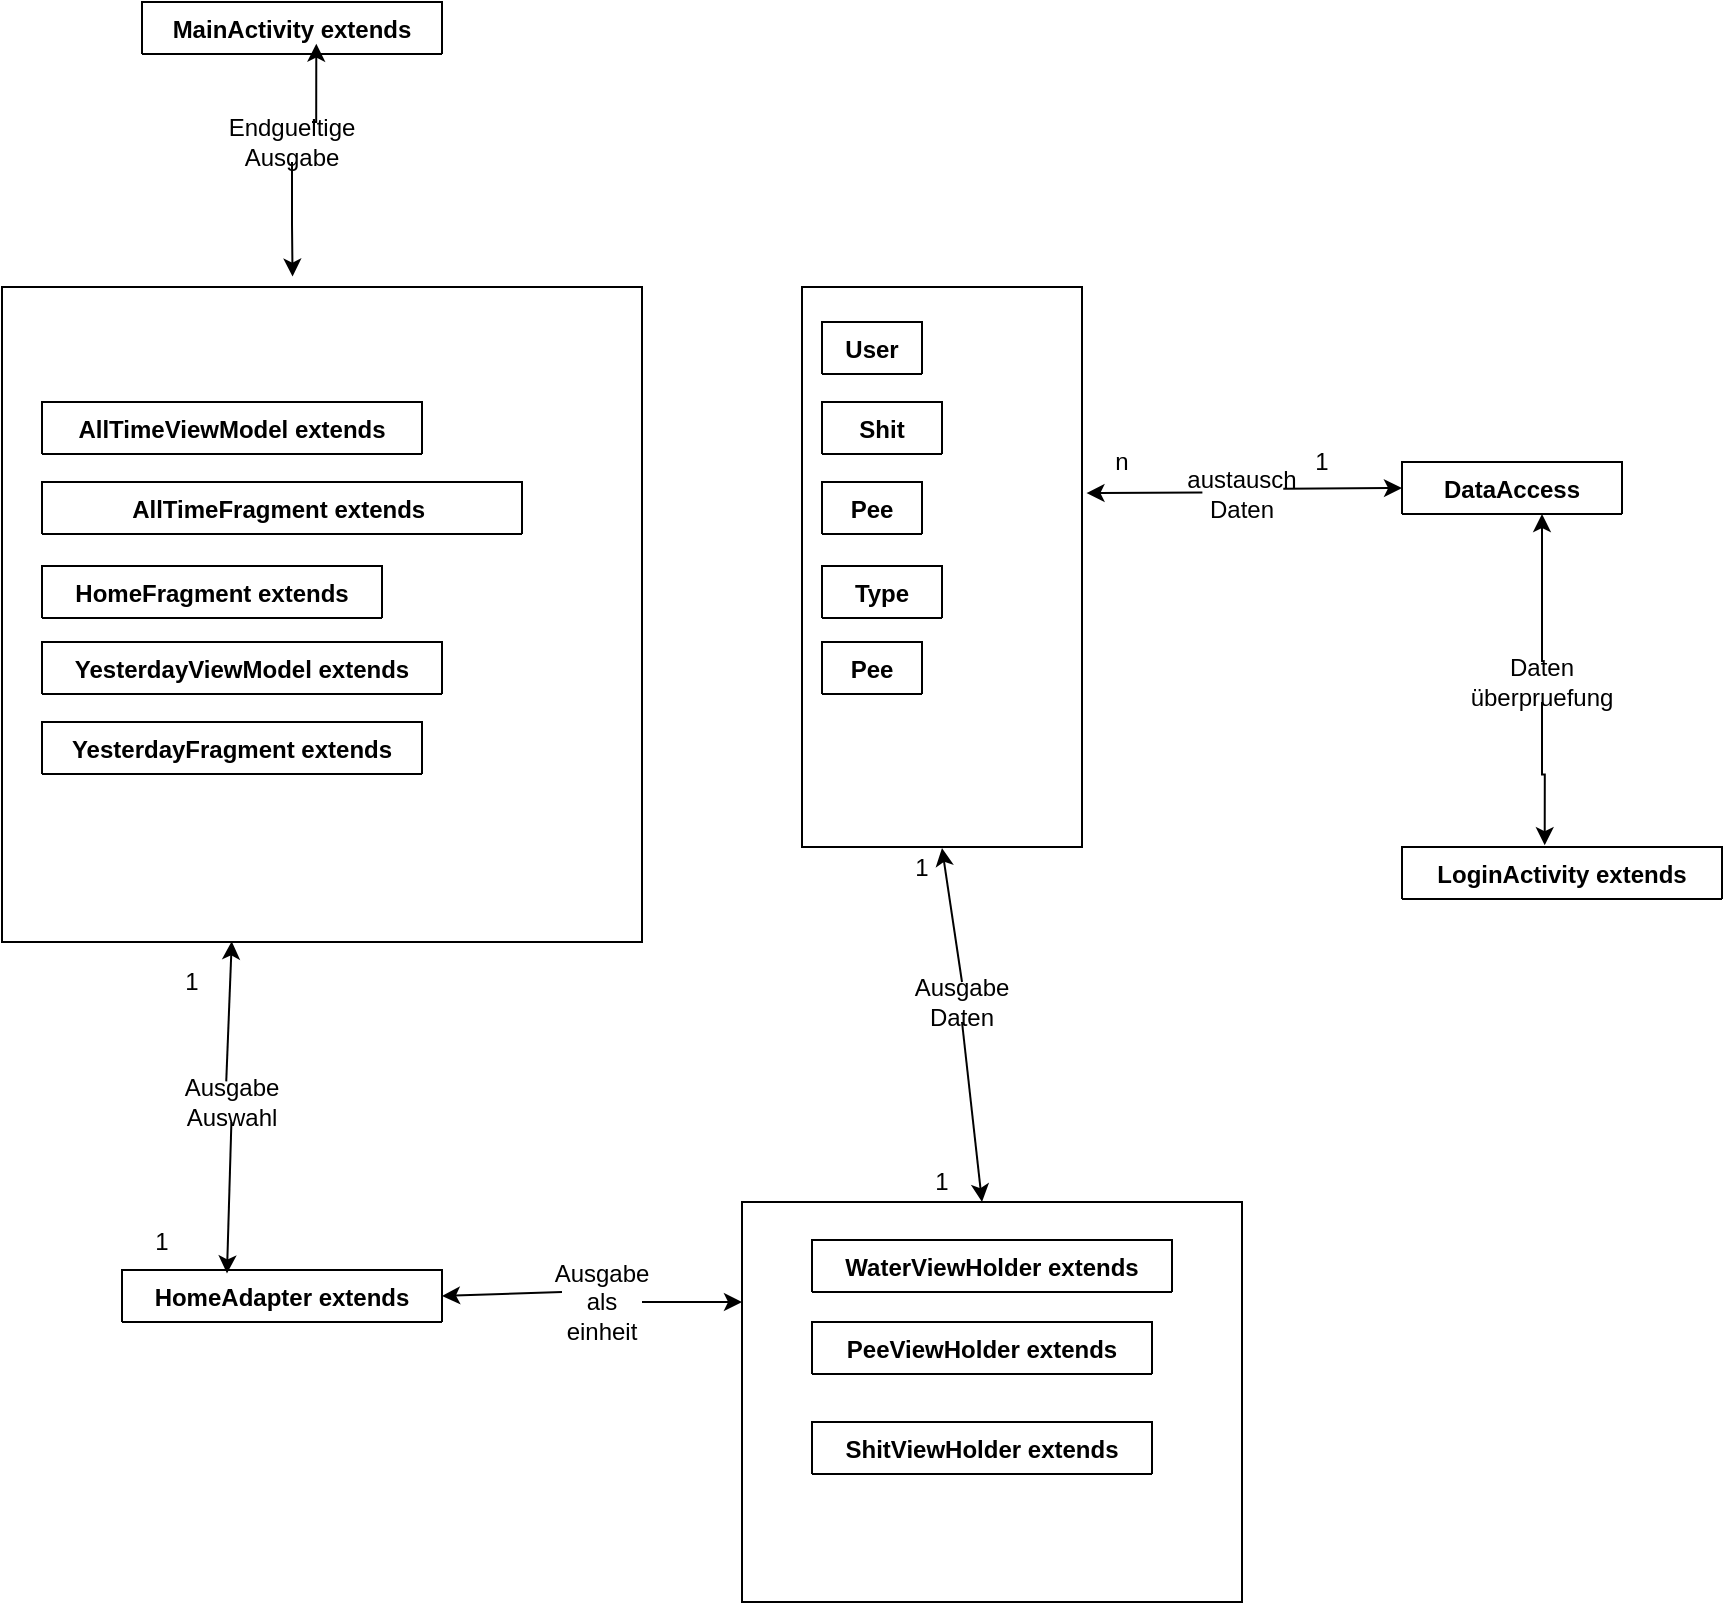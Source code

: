 <mxfile version="14.8.3" type="github">
  <diagram id="NWYkFUK9LSVxFtsLqtCG" name="Page-1">
    <mxGraphModel dx="1304" dy="1698" grid="1" gridSize="10" guides="1" tooltips="1" connect="1" arrows="1" fold="1" page="1" pageScale="1" pageWidth="827" pageHeight="1169" math="0" shadow="0">
      <root>
        <mxCell id="0" />
        <mxCell id="1" parent="0" />
        <mxCell id="kIrqRmyYH5U7gHM8OKDg-4" value="" style="rounded=0;whiteSpace=wrap;html=1;" parent="1" vertex="1">
          <mxGeometry x="430" y="540" width="250" height="200" as="geometry" />
        </mxCell>
        <mxCell id="kIrqRmyYH5U7gHM8OKDg-2" value="" style="rounded=0;whiteSpace=wrap;html=1;" parent="1" vertex="1">
          <mxGeometry x="460" y="82.5" width="140" height="280" as="geometry" />
        </mxCell>
        <mxCell id="kIrqRmyYH5U7gHM8OKDg-1" value="" style="rounded=0;whiteSpace=wrap;html=1;" parent="1" vertex="1">
          <mxGeometry x="60" y="82.5" width="320" height="327.5" as="geometry" />
        </mxCell>
        <mxCell id="OrH7R6QqTdeNsJV3QqQG-1" value="Pee" style="swimlane;fontStyle=1;align=center;verticalAlign=top;childLayout=stackLayout;horizontal=1;startSize=26;horizontalStack=0;resizeParent=1;resizeParentMax=0;resizeLast=0;collapsible=1;marginBottom=0;" parent="1" vertex="1" collapsed="1">
          <mxGeometry x="470" y="180" width="50" height="26" as="geometry">
            <mxRectangle x="590" y="430" width="190" height="270" as="alternateBounds" />
          </mxGeometry>
        </mxCell>
        <mxCell id="OrH7R6QqTdeNsJV3QqQG-2" value="+ pid: String&#xa;+amount: String&#xa;+date: String&#xa;+uid: String&#xa;&#xa;&#xa;" style="text;strokeColor=none;fillColor=none;align=left;verticalAlign=top;spacingLeft=4;spacingRight=4;overflow=hidden;rotatable=0;points=[[0,0.5],[1,0.5]];portConstraint=eastwest;" parent="OrH7R6QqTdeNsJV3QqQG-1" vertex="1">
          <mxGeometry y="26" width="50" height="64" as="geometry" />
        </mxCell>
        <mxCell id="OrH7R6QqTdeNsJV3QqQG-3" value="" style="line;strokeWidth=1;fillColor=none;align=left;verticalAlign=middle;spacingTop=-1;spacingLeft=3;spacingRight=3;rotatable=0;labelPosition=right;points=[];portConstraint=eastwest;" parent="OrH7R6QqTdeNsJV3QqQG-1" vertex="1">
          <mxGeometry y="90" width="50" height="20" as="geometry" />
        </mxCell>
        <mxCell id="OrH7R6QqTdeNsJV3QqQG-4" value="+Pee (pid, amount, date, uid):&#xa;+getPid():String&#xa;+setPid(pid):void&#xa;+getAmount():String&#xa;+setAmount(amount):void&#xa;+getDate():String&#xa;+setDate(date):void&#xa;+getUid():String&#xa;+setUid(uid):void&#xa;+getType():int&#xa;&#xa;" style="text;strokeColor=none;fillColor=none;align=left;verticalAlign=top;spacingLeft=4;spacingRight=4;overflow=hidden;rotatable=0;points=[[0,0.5],[1,0.5]];portConstraint=eastwest;" parent="OrH7R6QqTdeNsJV3QqQG-1" vertex="1">
          <mxGeometry y="110" width="50" height="160" as="geometry" />
        </mxCell>
        <mxCell id="OrH7R6QqTdeNsJV3QqQG-10" value="Shit" style="swimlane;fontStyle=1;align=center;verticalAlign=top;childLayout=stackLayout;horizontal=1;startSize=26;horizontalStack=0;resizeParent=1;resizeParentMax=0;resizeLast=0;collapsible=1;marginBottom=0;" parent="1" vertex="1" collapsed="1">
          <mxGeometry x="470" y="140" width="60" height="26" as="geometry">
            <mxRectangle x="590" y="290" width="170" height="260" as="alternateBounds" />
          </mxGeometry>
        </mxCell>
        <mxCell id="OrH7R6QqTdeNsJV3QqQG-11" value="+sid:String&#xa;+amount:String&#xa;+date:String&#xa;+uid:String" style="text;strokeColor=none;fillColor=none;align=left;verticalAlign=top;spacingLeft=4;spacingRight=4;overflow=hidden;rotatable=0;points=[[0,0.5],[1,0.5]];portConstraint=eastwest;" parent="OrH7R6QqTdeNsJV3QqQG-10" vertex="1">
          <mxGeometry y="26" width="60" height="64" as="geometry" />
        </mxCell>
        <mxCell id="OrH7R6QqTdeNsJV3QqQG-12" value="" style="line;strokeWidth=1;fillColor=none;align=left;verticalAlign=middle;spacingTop=-1;spacingLeft=3;spacingRight=3;rotatable=0;labelPosition=right;points=[];portConstraint=eastwest;" parent="OrH7R6QqTdeNsJV3QqQG-10" vertex="1">
          <mxGeometry y="90" width="60" height="8" as="geometry" />
        </mxCell>
        <mxCell id="OrH7R6QqTdeNsJV3QqQG-13" value="+Shit(sid, amount, date, uid):&#xa;+getSid():String&#xa;+setSid(sid):void&#xa;+getAmount():String&#xa;+setAmount(amount):void&#xa;+getDate():String&#xa;+setDate(date):void&#xa;+getUid():String&#xa;+setUid(uid):void&#xa;+getType():int&#xa;&#xa;" style="text;strokeColor=none;fillColor=none;align=left;verticalAlign=top;spacingLeft=4;spacingRight=4;overflow=hidden;rotatable=0;points=[[0,0.5],[1,0.5]];portConstraint=eastwest;" parent="OrH7R6QqTdeNsJV3QqQG-10" vertex="1">
          <mxGeometry y="98" width="60" height="162" as="geometry" />
        </mxCell>
        <mxCell id="OrH7R6QqTdeNsJV3QqQG-18" value="Pee" style="swimlane;fontStyle=1;align=center;verticalAlign=top;childLayout=stackLayout;horizontal=1;startSize=26;horizontalStack=0;resizeParent=1;resizeParentMax=0;resizeLast=0;collapsible=1;marginBottom=0;" parent="1" vertex="1" collapsed="1">
          <mxGeometry x="470" y="260" width="50" height="26" as="geometry">
            <mxRectangle x="595" y="380" width="190" height="290" as="alternateBounds" />
          </mxGeometry>
        </mxCell>
        <mxCell id="OrH7R6QqTdeNsJV3QqQG-19" value="+ wid: String&#xa;+amount: String&#xa;+date: String&#xa;+uid: String&#xa;&#xa;&#xa;" style="text;strokeColor=none;fillColor=none;align=left;verticalAlign=top;spacingLeft=4;spacingRight=4;overflow=hidden;rotatable=0;points=[[0,0.5],[1,0.5]];portConstraint=eastwest;" parent="OrH7R6QqTdeNsJV3QqQG-18" vertex="1">
          <mxGeometry y="26" width="50" height="64" as="geometry" />
        </mxCell>
        <mxCell id="OrH7R6QqTdeNsJV3QqQG-20" value="" style="line;strokeWidth=1;fillColor=none;align=left;verticalAlign=middle;spacingTop=-1;spacingLeft=3;spacingRight=3;rotatable=0;labelPosition=right;points=[];portConstraint=eastwest;" parent="OrH7R6QqTdeNsJV3QqQG-18" vertex="1">
          <mxGeometry y="90" width="50" height="10" as="geometry" />
        </mxCell>
        <mxCell id="OrH7R6QqTdeNsJV3QqQG-21" value="+Water(wid, amount, date, uid):&#xa;+getWid():String&#xa;+setWid(wid):void&#xa;+getAmount():String&#xa;+setAmount(amount):void&#xa;+getDate():String&#xa;+setDate(date):void&#xa;+getUid():String&#xa;+setUid(uid):void&#xa;+getType():int&#xa;&#xa;" style="text;strokeColor=none;fillColor=none;align=left;verticalAlign=top;spacingLeft=4;spacingRight=4;overflow=hidden;rotatable=0;points=[[0,0.5],[1,0.5]];portConstraint=eastwest;" parent="OrH7R6QqTdeNsJV3QqQG-18" vertex="1">
          <mxGeometry y="100" width="50" height="160" as="geometry" />
        </mxCell>
        <mxCell id="Ti2GQdQaW2jY4-_UlOmM-68" value="model" style="rounded=0;whiteSpace=wrap;html=1;" parent="OrH7R6QqTdeNsJV3QqQG-18" vertex="1">
          <mxGeometry y="260" width="50" height="30" as="geometry" />
        </mxCell>
        <mxCell id="OrH7R6QqTdeNsJV3QqQG-26" value="Type" style="swimlane;fontStyle=1;align=center;verticalAlign=top;childLayout=stackLayout;horizontal=1;startSize=26;horizontalStack=0;resizeParent=1;resizeParentMax=0;resizeLast=0;collapsible=1;marginBottom=0;" parent="1" vertex="1" collapsed="1">
          <mxGeometry x="470" y="222" width="60" height="26" as="geometry">
            <mxRectangle x="590" y="340" width="160" height="126" as="alternateBounds" />
          </mxGeometry>
        </mxCell>
        <mxCell id="OrH7R6QqTdeNsJV3QqQG-27" value="+TYPE_WATER &#xa;+int TYPE_PEE&#xa;+int TYPE_SHIT" style="text;strokeColor=none;fillColor=none;align=left;verticalAlign=top;spacingLeft=4;spacingRight=4;overflow=hidden;rotatable=0;points=[[0,0.5],[1,0.5]];portConstraint=eastwest;" parent="OrH7R6QqTdeNsJV3QqQG-26" vertex="1">
          <mxGeometry y="26" width="60" height="54" as="geometry" />
        </mxCell>
        <mxCell id="OrH7R6QqTdeNsJV3QqQG-28" value="" style="line;strokeWidth=1;fillColor=none;align=left;verticalAlign=middle;spacingTop=-1;spacingLeft=3;spacingRight=3;rotatable=0;labelPosition=right;points=[];portConstraint=eastwest;" parent="OrH7R6QqTdeNsJV3QqQG-26" vertex="1">
          <mxGeometry y="80" width="60" height="20" as="geometry" />
        </mxCell>
        <mxCell id="OrH7R6QqTdeNsJV3QqQG-29" value="+getType():int" style="text;strokeColor=none;fillColor=none;align=left;verticalAlign=top;spacingLeft=4;spacingRight=4;overflow=hidden;rotatable=0;points=[[0,0.5],[1,0.5]];portConstraint=eastwest;" parent="OrH7R6QqTdeNsJV3QqQG-26" vertex="1">
          <mxGeometry y="100" width="60" height="26" as="geometry" />
        </mxCell>
        <mxCell id="OrH7R6QqTdeNsJV3QqQG-30" value="User" style="swimlane;fontStyle=1;align=center;verticalAlign=top;childLayout=stackLayout;horizontal=1;startSize=26;horizontalStack=0;resizeParent=1;resizeParentMax=0;resizeLast=0;collapsible=1;marginBottom=0;" parent="1" vertex="1" collapsed="1">
          <mxGeometry x="470" y="100" width="50" height="26" as="geometry">
            <mxRectangle x="645" y="116" width="250" height="250" as="alternateBounds" />
          </mxGeometry>
        </mxCell>
        <mxCell id="OrH7R6QqTdeNsJV3QqQG-31" value="+uid: String&#xa;+firstname: String&#xa;+lastname: String &#xa;+birth: String" style="text;strokeColor=none;fillColor=none;align=left;verticalAlign=top;spacingLeft=4;spacingRight=4;overflow=hidden;rotatable=0;points=[[0,0.5],[1,0.5]];portConstraint=eastwest;" parent="OrH7R6QqTdeNsJV3QqQG-30" vertex="1">
          <mxGeometry y="26" width="50" height="64" as="geometry" />
        </mxCell>
        <mxCell id="OrH7R6QqTdeNsJV3QqQG-32" value="" style="line;strokeWidth=1;fillColor=none;align=left;verticalAlign=middle;spacingTop=-1;spacingLeft=3;spacingRight=3;rotatable=0;labelPosition=right;points=[];portConstraint=eastwest;" parent="OrH7R6QqTdeNsJV3QqQG-30" vertex="1">
          <mxGeometry y="90" width="50" height="20" as="geometry" />
        </mxCell>
        <mxCell id="OrH7R6QqTdeNsJV3QqQG-33" value="+User (uid, firstname, lastname, birth):&#xa;+getUid():String&#xa;+setUid(uid):void&#xa;+getFirstname():String&#xa;+setFirstname(firstname):void&#xa;+getLastname():String&#xa;+setLastname(lastname):void&#xa;+getBirth():String&#xa;+setBirth(birth):void&#xa;" style="text;strokeColor=none;fillColor=none;align=left;verticalAlign=top;spacingLeft=4;spacingRight=4;overflow=hidden;rotatable=0;points=[[0,0.5],[1,0.5]];portConstraint=eastwest;" parent="OrH7R6QqTdeNsJV3QqQG-30" vertex="1">
          <mxGeometry y="110" width="50" height="140" as="geometry" />
        </mxCell>
        <mxCell id="qPEdYEZ0GSGJsdVQwp-i-1" value="HomeAdapter extends" style="swimlane;fontStyle=1;align=center;verticalAlign=top;childLayout=stackLayout;horizontal=1;startSize=26;horizontalStack=0;resizeParent=1;resizeParentMax=0;resizeLast=0;collapsible=1;marginBottom=0;" parent="1" vertex="1" collapsed="1">
          <mxGeometry x="120" y="574" width="160" height="26" as="geometry">
            <mxRectangle x="850" y="213" width="490" height="180" as="alternateBounds" />
          </mxGeometry>
        </mxCell>
        <mxCell id="qPEdYEZ0GSGJsdVQwp-i-2" value="-context:Context&#xa;-typeList:List&lt;Type&gt; " style="text;strokeColor=none;fillColor=none;align=left;verticalAlign=top;spacingLeft=4;spacingRight=4;overflow=hidden;rotatable=0;points=[[0,0.5],[1,0.5]];portConstraint=eastwest;" parent="qPEdYEZ0GSGJsdVQwp-i-1" vertex="1">
          <mxGeometry y="26" width="160" height="44" as="geometry" />
        </mxCell>
        <mxCell id="qPEdYEZ0GSGJsdVQwp-i-3" value="" style="line;strokeWidth=1;fillColor=none;align=left;verticalAlign=middle;spacingTop=-1;spacingLeft=3;spacingRight=3;rotatable=0;labelPosition=right;points=[];portConstraint=eastwest;" parent="qPEdYEZ0GSGJsdVQwp-i-1" vertex="1">
          <mxGeometry y="70" width="160" height="8" as="geometry" />
        </mxCell>
        <mxCell id="qPEdYEZ0GSGJsdVQwp-i-4" value="+HomeAdapter(context, typeList)&#xa;+onCreateViewHolder( parent, viewType):RecyclerView.ViewHolder&#xa;+onBindViewHolder(holder, position):void&#xa;+getItemCount():int&#xa;+getItemViewType(position):int" style="text;strokeColor=none;fillColor=none;align=left;verticalAlign=top;spacingLeft=4;spacingRight=4;overflow=hidden;rotatable=0;points=[[0,0.5],[1,0.5]];portConstraint=eastwest;" parent="qPEdYEZ0GSGJsdVQwp-i-1" vertex="1">
          <mxGeometry y="78" width="160" height="102" as="geometry" />
        </mxCell>
        <mxCell id="qPEdYEZ0GSGJsdVQwp-i-5" value=" PeeViewHolder extends" style="swimlane;fontStyle=1;align=center;verticalAlign=top;childLayout=stackLayout;horizontal=1;startSize=26;horizontalStack=0;resizeParent=1;resizeParentMax=0;resizeLast=0;collapsible=1;marginBottom=0;" parent="1" vertex="1" collapsed="1">
          <mxGeometry x="465" y="600" width="170" height="26" as="geometry">
            <mxRectangle x="850" y="314" width="220" height="200" as="alternateBounds" />
          </mxGeometry>
        </mxCell>
        <mxCell id="qPEdYEZ0GSGJsdVQwp-i-6" value="-typeList:List&lt;Type&gt;&#xa;+card:CardView&#xa;+title:TextView&#xa;+minus:ImageView&#xa;+amount:TextView &#xa;+plus:ImageView" style="text;strokeColor=none;fillColor=none;align=left;verticalAlign=top;spacingLeft=4;spacingRight=4;overflow=hidden;rotatable=0;points=[[0,0.5],[1,0.5]];portConstraint=eastwest;" parent="qPEdYEZ0GSGJsdVQwp-i-5" vertex="1">
          <mxGeometry y="26" width="170" height="114" as="geometry" />
        </mxCell>
        <mxCell id="qPEdYEZ0GSGJsdVQwp-i-7" value="" style="line;strokeWidth=1;fillColor=none;align=left;verticalAlign=middle;spacingTop=-1;spacingLeft=3;spacingRight=3;rotatable=0;labelPosition=right;points=[];portConstraint=eastwest;" parent="qPEdYEZ0GSGJsdVQwp-i-5" vertex="1">
          <mxGeometry y="140" width="170" height="8" as="geometry" />
        </mxCell>
        <mxCell id="qPEdYEZ0GSGJsdVQwp-i-8" value="+PeeViewHolder(view, typeList)&#xa;+bindData(position):void&#xa;" style="text;strokeColor=none;fillColor=none;align=left;verticalAlign=top;spacingLeft=4;spacingRight=4;overflow=hidden;rotatable=0;points=[[0,0.5],[1,0.5]];portConstraint=eastwest;" parent="qPEdYEZ0GSGJsdVQwp-i-5" vertex="1">
          <mxGeometry y="148" width="170" height="52" as="geometry" />
        </mxCell>
        <mxCell id="qPEdYEZ0GSGJsdVQwp-i-9" value="ShitViewHolder extends" style="swimlane;fontStyle=1;align=center;verticalAlign=top;childLayout=stackLayout;horizontal=1;startSize=26;horizontalStack=0;resizeParent=1;resizeParentMax=0;resizeLast=0;collapsible=1;marginBottom=0;" parent="1" vertex="1" collapsed="1">
          <mxGeometry x="465" y="650" width="170" height="26" as="geometry">
            <mxRectangle x="845" y="360" width="220" height="200" as="alternateBounds" />
          </mxGeometry>
        </mxCell>
        <mxCell id="qPEdYEZ0GSGJsdVQwp-i-10" value="-typeList:List&lt;Type&gt;&#xa;+card:CardView&#xa;+title:TextView&#xa;+minus:ImageView&#xa;+amount:TextView &#xa;+plus:ImageView" style="text;strokeColor=none;fillColor=none;align=left;verticalAlign=top;spacingLeft=4;spacingRight=4;overflow=hidden;rotatable=0;points=[[0,0.5],[1,0.5]];portConstraint=eastwest;" parent="qPEdYEZ0GSGJsdVQwp-i-9" vertex="1">
          <mxGeometry y="26" width="170" height="114" as="geometry" />
        </mxCell>
        <mxCell id="qPEdYEZ0GSGJsdVQwp-i-11" value="" style="line;strokeWidth=1;fillColor=none;align=left;verticalAlign=middle;spacingTop=-1;spacingLeft=3;spacingRight=3;rotatable=0;labelPosition=right;points=[];portConstraint=eastwest;" parent="qPEdYEZ0GSGJsdVQwp-i-9" vertex="1">
          <mxGeometry y="140" width="170" height="8" as="geometry" />
        </mxCell>
        <mxCell id="qPEdYEZ0GSGJsdVQwp-i-12" value="+ShitViewHolder(view, typeList)&#xa;+bindData(position):void&#xa;" style="text;strokeColor=none;fillColor=none;align=left;verticalAlign=top;spacingLeft=4;spacingRight=4;overflow=hidden;rotatable=0;points=[[0,0.5],[1,0.5]];portConstraint=eastwest;" parent="qPEdYEZ0GSGJsdVQwp-i-9" vertex="1">
          <mxGeometry y="148" width="170" height="52" as="geometry" />
        </mxCell>
        <mxCell id="qPEdYEZ0GSGJsdVQwp-i-13" value="WaterViewHolder extends" style="swimlane;fontStyle=1;align=center;verticalAlign=top;childLayout=stackLayout;horizontal=1;startSize=26;horizontalStack=0;resizeParent=1;resizeParentMax=0;resizeLast=0;collapsible=1;marginBottom=0;" parent="1" vertex="1" collapsed="1">
          <mxGeometry x="465" y="559" width="180" height="26" as="geometry">
            <mxRectangle x="850" y="260" width="220" height="200" as="alternateBounds" />
          </mxGeometry>
        </mxCell>
        <mxCell id="qPEdYEZ0GSGJsdVQwp-i-14" value="-typeList:List&lt;Type&gt;&#xa;+card:CardView&#xa;+title:TextView&#xa;+minus:ImageView&#xa;+amount:TextView &#xa;+plus:ImageView" style="text;strokeColor=none;fillColor=none;align=left;verticalAlign=top;spacingLeft=4;spacingRight=4;overflow=hidden;rotatable=0;points=[[0,0.5],[1,0.5]];portConstraint=eastwest;" parent="qPEdYEZ0GSGJsdVQwp-i-13" vertex="1">
          <mxGeometry y="26" width="180" height="114" as="geometry" />
        </mxCell>
        <mxCell id="qPEdYEZ0GSGJsdVQwp-i-15" value="" style="line;strokeWidth=1;fillColor=none;align=left;verticalAlign=middle;spacingTop=-1;spacingLeft=3;spacingRight=3;rotatable=0;labelPosition=right;points=[];portConstraint=eastwest;" parent="qPEdYEZ0GSGJsdVQwp-i-13" vertex="1">
          <mxGeometry y="140" width="180" height="8" as="geometry" />
        </mxCell>
        <mxCell id="qPEdYEZ0GSGJsdVQwp-i-16" value="+WaterViewHolder(view, typeList)&#xa;+bindData(position):void&#xa;" style="text;strokeColor=none;fillColor=none;align=left;verticalAlign=top;spacingLeft=4;spacingRight=4;overflow=hidden;rotatable=0;points=[[0,0.5],[1,0.5]];portConstraint=eastwest;" parent="qPEdYEZ0GSGJsdVQwp-i-13" vertex="1">
          <mxGeometry y="148" width="180" height="52" as="geometry" />
        </mxCell>
        <mxCell id="Ti2GQdQaW2jY4-_UlOmM-1" value="MainActivity extends" style="swimlane;fontStyle=1;align=center;verticalAlign=top;childLayout=stackLayout;horizontal=1;startSize=26;horizontalStack=0;resizeParent=1;resizeParentMax=0;resizeLast=0;collapsible=1;marginBottom=0;" parent="1" vertex="1" collapsed="1">
          <mxGeometry x="130" y="-60" width="150" height="26" as="geometry">
            <mxRectangle x="300" y="201" width="250" height="150" as="alternateBounds" />
          </mxGeometry>
        </mxCell>
        <mxCell id="Ti2GQdQaW2jY4-_UlOmM-2" value="-mAppBarConfiguration:AppBarConfiguration&#xa;-binding:ActivityMainBinding" style="text;strokeColor=none;fillColor=none;align=left;verticalAlign=top;spacingLeft=4;spacingRight=4;overflow=hidden;rotatable=0;points=[[0,0.5],[1,0.5]];portConstraint=eastwest;" parent="Ti2GQdQaW2jY4-_UlOmM-1" vertex="1">
          <mxGeometry y="26" width="150" height="44" as="geometry" />
        </mxCell>
        <mxCell id="Ti2GQdQaW2jY4-_UlOmM-3" value="" style="line;strokeWidth=1;fillColor=none;align=left;verticalAlign=middle;spacingTop=-1;spacingLeft=3;spacingRight=3;rotatable=0;labelPosition=right;points=[];portConstraint=eastwest;" parent="Ti2GQdQaW2jY4-_UlOmM-1" vertex="1">
          <mxGeometry y="70" width="150" height="8" as="geometry" />
        </mxCell>
        <mxCell id="Ti2GQdQaW2jY4-_UlOmM-4" value="#onCreate(savedInstanceState):void&#xa;+onClick(view):void&#xa;+onCreateOptionsMenu(menu):boolean&#xa;+onSupportNavigateUp():boolean&#xa; " style="text;strokeColor=none;fillColor=none;align=left;verticalAlign=top;spacingLeft=4;spacingRight=4;overflow=hidden;rotatable=0;points=[[0,0.5],[1,0.5]];portConstraint=eastwest;" parent="Ti2GQdQaW2jY4-_UlOmM-1" vertex="1">
          <mxGeometry y="78" width="150" height="72" as="geometry" />
        </mxCell>
        <mxCell id="Ti2GQdQaW2jY4-_UlOmM-5" value="AllTimeFragment extends " style="swimlane;fontStyle=1;align=center;verticalAlign=top;childLayout=stackLayout;horizontal=1;startSize=26;horizontalStack=0;resizeParent=1;resizeParentMax=0;resizeLast=0;collapsible=1;marginBottom=0;" parent="1" vertex="1" collapsed="1">
          <mxGeometry x="80" y="180" width="240" height="26" as="geometry">
            <mxRectangle x="300" y="239" width="340" height="140" as="alternateBounds" />
          </mxGeometry>
        </mxCell>
        <mxCell id="Ti2GQdQaW2jY4-_UlOmM-6" value="-allTimeViewModel;:AllTimeViewModel &#xa;-binding:FragmentAllTimeBinding " style="text;strokeColor=none;fillColor=none;align=left;verticalAlign=top;spacingLeft=4;spacingRight=4;overflow=hidden;rotatable=0;points=[[0,0.5],[1,0.5]];portConstraint=eastwest;" parent="Ti2GQdQaW2jY4-_UlOmM-5" vertex="1">
          <mxGeometry y="26" width="240" height="44" as="geometry" />
        </mxCell>
        <mxCell id="Ti2GQdQaW2jY4-_UlOmM-7" value="" style="line;strokeWidth=1;fillColor=none;align=left;verticalAlign=middle;spacingTop=-1;spacingLeft=3;spacingRight=3;rotatable=0;labelPosition=right;points=[];portConstraint=eastwest;" parent="Ti2GQdQaW2jY4-_UlOmM-5" vertex="1">
          <mxGeometry y="70" width="240" height="8" as="geometry" />
        </mxCell>
        <mxCell id="Ti2GQdQaW2jY4-_UlOmM-8" value="+onCreateView(inflater, container, savedInstanceState):View&#xa;+onChanged(s):void&#xa;+onDestroyView():void" style="text;strokeColor=none;fillColor=none;align=left;verticalAlign=top;spacingLeft=4;spacingRight=4;overflow=hidden;rotatable=0;points=[[0,0.5],[1,0.5]];portConstraint=eastwest;" parent="Ti2GQdQaW2jY4-_UlOmM-5" vertex="1">
          <mxGeometry y="78" width="240" height="62" as="geometry" />
        </mxCell>
        <mxCell id="Ti2GQdQaW2jY4-_UlOmM-9" value="AllTimeViewModel extends" style="swimlane;fontStyle=1;align=center;verticalAlign=top;childLayout=stackLayout;horizontal=1;startSize=26;horizontalStack=0;resizeParent=1;resizeParentMax=0;resizeLast=0;collapsible=1;marginBottom=0;" parent="1" vertex="1" collapsed="1">
          <mxGeometry x="80" y="140" width="190" height="26" as="geometry">
            <mxRectangle x="300" y="274" width="220" height="100" as="alternateBounds" />
          </mxGeometry>
        </mxCell>
        <mxCell id="Ti2GQdQaW2jY4-_UlOmM-10" value="-mText:MutableLiveData&lt;String&gt;" style="text;strokeColor=none;fillColor=none;align=left;verticalAlign=top;spacingLeft=4;spacingRight=4;overflow=hidden;rotatable=0;points=[[0,0.5],[1,0.5]];portConstraint=eastwest;" parent="Ti2GQdQaW2jY4-_UlOmM-9" vertex="1">
          <mxGeometry y="26" width="190" height="26" as="geometry" />
        </mxCell>
        <mxCell id="Ti2GQdQaW2jY4-_UlOmM-11" value="" style="line;strokeWidth=1;fillColor=none;align=left;verticalAlign=middle;spacingTop=-1;spacingLeft=3;spacingRight=3;rotatable=0;labelPosition=right;points=[];portConstraint=eastwest;" parent="Ti2GQdQaW2jY4-_UlOmM-9" vertex="1">
          <mxGeometry y="52" width="190" height="8" as="geometry" />
        </mxCell>
        <mxCell id="Ti2GQdQaW2jY4-_UlOmM-12" value="+ AllTimeViewModel()&#xa;+getText():LiveData&lt;String&gt; " style="text;strokeColor=none;fillColor=none;align=left;verticalAlign=top;spacingLeft=4;spacingRight=4;overflow=hidden;rotatable=0;points=[[0,0.5],[1,0.5]];portConstraint=eastwest;" parent="Ti2GQdQaW2jY4-_UlOmM-9" vertex="1">
          <mxGeometry y="60" width="190" height="40" as="geometry" />
        </mxCell>
        <mxCell id="Ti2GQdQaW2jY4-_UlOmM-13" value="HomeFragment extends" style="swimlane;fontStyle=1;align=center;verticalAlign=top;childLayout=stackLayout;horizontal=1;startSize=26;horizontalStack=0;resizeParent=1;resizeParentMax=0;resizeLast=0;collapsible=1;marginBottom=0;" parent="1" vertex="1" collapsed="1">
          <mxGeometry x="80" y="222" width="170" height="26" as="geometry">
            <mxRectangle x="290" y="360" width="350" height="180" as="alternateBounds" />
          </mxGeometry>
        </mxCell>
        <mxCell id="Ti2GQdQaW2jY4-_UlOmM-14" value="-user:User&#xa;-recyclerView:RecyclerView&#xa;-adapter:HomeAdapter&#xa;-typeList:List&lt;Type&gt; " style="text;strokeColor=none;fillColor=none;align=left;verticalAlign=top;spacingLeft=4;spacingRight=4;overflow=hidden;rotatable=0;points=[[0,0.5],[1,0.5]];portConstraint=eastwest;" parent="Ti2GQdQaW2jY4-_UlOmM-13" vertex="1">
          <mxGeometry y="26" width="170" height="64" as="geometry" />
        </mxCell>
        <mxCell id="Ti2GQdQaW2jY4-_UlOmM-15" value="" style="line;strokeWidth=1;fillColor=none;align=left;verticalAlign=middle;spacingTop=-1;spacingLeft=3;spacingRight=3;rotatable=0;labelPosition=right;points=[];portConstraint=eastwest;" parent="Ti2GQdQaW2jY4-_UlOmM-13" vertex="1">
          <mxGeometry y="90" width="170" height="28" as="geometry" />
        </mxCell>
        <mxCell id="Ti2GQdQaW2jY4-_UlOmM-16" value="+onCreateView(inflater, container, savedInstanceState):View&#xa;+onStart():void&#xa;+onStop():void" style="text;strokeColor=none;fillColor=none;align=left;verticalAlign=top;spacingLeft=4;spacingRight=4;overflow=hidden;rotatable=0;points=[[0,0.5],[1,0.5]];portConstraint=eastwest;" parent="Ti2GQdQaW2jY4-_UlOmM-13" vertex="1">
          <mxGeometry y="118" width="170" height="62" as="geometry" />
        </mxCell>
        <mxCell id="Ti2GQdQaW2jY4-_UlOmM-17" value="YesterdayFragment extends " style="swimlane;fontStyle=1;align=center;verticalAlign=top;childLayout=stackLayout;horizontal=1;startSize=26;horizontalStack=0;resizeParent=1;resizeParentMax=0;resizeLast=0;collapsible=1;marginBottom=0;" parent="1" vertex="1" collapsed="1">
          <mxGeometry x="80" y="300" width="190" height="26" as="geometry">
            <mxRectangle x="290" y="425" width="340" height="160" as="alternateBounds" />
          </mxGeometry>
        </mxCell>
        <mxCell id="Ti2GQdQaW2jY4-_UlOmM-18" value="- yesterdayViewModel:YesterdayViewModel&#xa; -binding:FragmentYesterdayBinding" style="text;strokeColor=none;fillColor=none;align=left;verticalAlign=top;spacingLeft=4;spacingRight=4;overflow=hidden;rotatable=0;points=[[0,0.5],[1,0.5]];portConstraint=eastwest;" parent="Ti2GQdQaW2jY4-_UlOmM-17" vertex="1">
          <mxGeometry y="26" width="190" height="64" as="geometry" />
        </mxCell>
        <mxCell id="Ti2GQdQaW2jY4-_UlOmM-19" value="" style="line;strokeWidth=1;fillColor=none;align=left;verticalAlign=middle;spacingTop=-1;spacingLeft=3;spacingRight=3;rotatable=0;labelPosition=right;points=[];portConstraint=eastwest;" parent="Ti2GQdQaW2jY4-_UlOmM-17" vertex="1">
          <mxGeometry y="90" width="190" height="8" as="geometry" />
        </mxCell>
        <mxCell id="Ti2GQdQaW2jY4-_UlOmM-20" value="+onCreateView(inflater, container, savedInstanceState):View&#xa;+onChanged(s):void&#xa;+onDestroyView():void" style="text;strokeColor=none;fillColor=none;align=left;verticalAlign=top;spacingLeft=4;spacingRight=4;overflow=hidden;rotatable=0;points=[[0,0.5],[1,0.5]];portConstraint=eastwest;" parent="Ti2GQdQaW2jY4-_UlOmM-17" vertex="1">
          <mxGeometry y="98" width="190" height="62" as="geometry" />
        </mxCell>
        <mxCell id="Ti2GQdQaW2jY4-_UlOmM-21" value="YesterdayViewModel extends" style="swimlane;fontStyle=1;align=center;verticalAlign=top;childLayout=stackLayout;horizontal=1;startSize=26;horizontalStack=0;resizeParent=1;resizeParentMax=0;resizeLast=0;collapsible=1;marginBottom=0;" parent="1" vertex="1" collapsed="1">
          <mxGeometry x="80" y="260" width="200" height="26" as="geometry">
            <mxRectangle x="350" y="400" width="210" height="110" as="alternateBounds" />
          </mxGeometry>
        </mxCell>
        <mxCell id="Ti2GQdQaW2jY4-_UlOmM-22" value="-mText:MutableLiveData&lt;String&gt;" style="text;strokeColor=none;fillColor=none;align=left;verticalAlign=top;spacingLeft=4;spacingRight=4;overflow=hidden;rotatable=0;points=[[0,0.5],[1,0.5]];portConstraint=eastwest;" parent="Ti2GQdQaW2jY4-_UlOmM-21" vertex="1">
          <mxGeometry y="26" width="200" height="26" as="geometry" />
        </mxCell>
        <mxCell id="Ti2GQdQaW2jY4-_UlOmM-23" value="" style="line;strokeWidth=1;fillColor=none;align=left;verticalAlign=middle;spacingTop=-1;spacingLeft=3;spacingRight=3;rotatable=0;labelPosition=right;points=[];portConstraint=eastwest;" parent="Ti2GQdQaW2jY4-_UlOmM-21" vertex="1">
          <mxGeometry y="52" width="200" height="8" as="geometry" />
        </mxCell>
        <mxCell id="Ti2GQdQaW2jY4-_UlOmM-24" value="+YesterdayViewModel()&#xa;+getText():LiveData&lt;String&gt; " style="text;strokeColor=none;fillColor=none;align=left;verticalAlign=top;spacingLeft=4;spacingRight=4;overflow=hidden;rotatable=0;points=[[0,0.5],[1,0.5]];portConstraint=eastwest;" parent="Ti2GQdQaW2jY4-_UlOmM-21" vertex="1">
          <mxGeometry y="60" width="200" height="50" as="geometry" />
        </mxCell>
        <mxCell id="Ti2GQdQaW2jY4-_UlOmM-70" value="DataAccess" style="swimlane;fontStyle=1;align=center;verticalAlign=top;childLayout=stackLayout;horizontal=1;startSize=26;horizontalStack=0;resizeParent=1;resizeParentMax=0;resizeLast=0;collapsible=1;marginBottom=0;" parent="1" vertex="1" collapsed="1">
          <mxGeometry x="760" y="170" width="110" height="26" as="geometry">
            <mxRectangle x="760" y="170" width="230" height="268" as="alternateBounds" />
          </mxGeometry>
        </mxCell>
        <mxCell id="Ti2GQdQaW2jY4-_UlOmM-71" value="-con:java.sql.Connection&#xa;+host:String&#xa;+port:int&#xa;+db:String&#xa;+username:String&#xa;+password:String&#xa;" style="text;strokeColor=none;fillColor=none;align=left;verticalAlign=top;spacingLeft=4;spacingRight=4;overflow=hidden;rotatable=0;points=[[0,0.5],[1,0.5]];portConstraint=eastwest;" parent="Ti2GQdQaW2jY4-_UlOmM-70" vertex="1">
          <mxGeometry y="26" width="110" height="114" as="geometry" />
        </mxCell>
        <mxCell id="Ti2GQdQaW2jY4-_UlOmM-72" value="" style="line;strokeWidth=1;fillColor=none;align=left;verticalAlign=middle;spacingTop=-1;spacingLeft=3;spacingRight=3;rotatable=0;labelPosition=right;points=[];portConstraint=eastwest;" parent="Ti2GQdQaW2jY4-_UlOmM-70" vertex="1">
          <mxGeometry y="140" width="110" height="8" as="geometry" />
        </mxCell>
        <mxCell id="Ti2GQdQaW2jY4-_UlOmM-73" value="+DataAccess():&#xa;+getWater(user):Water&#xa;+setWater(user, water):boolean&#xa;+getPee(user):Pee&#xa;+setPee(user, pee):boolean&#xa;+getShit(user):Shit&#xa;+setShit(user, shit):boolean&#xa;" style="text;strokeColor=none;fillColor=none;align=left;verticalAlign=top;spacingLeft=4;spacingRight=4;overflow=hidden;rotatable=0;points=[[0,0.5],[1,0.5]];portConstraint=eastwest;" parent="Ti2GQdQaW2jY4-_UlOmM-70" vertex="1">
          <mxGeometry y="148" width="110" height="120" as="geometry" />
        </mxCell>
        <mxCell id="kIrqRmyYH5U7gHM8OKDg-5" value="" style="endArrow=classic;startArrow=none;html=1;entryX=0;entryY=0.5;entryDx=0;entryDy=0;exitX=1.016;exitY=0.368;exitDx=0;exitDy=0;exitPerimeter=0;" parent="1" source="kIrqRmyYH5U7gHM8OKDg-6" target="Ti2GQdQaW2jY4-_UlOmM-70" edge="1">
          <mxGeometry width="50" height="50" relative="1" as="geometry">
            <mxPoint x="680" y="200" as="sourcePoint" />
            <mxPoint x="741.1" y="186.016" as="targetPoint" />
          </mxGeometry>
        </mxCell>
        <mxCell id="kIrqRmyYH5U7gHM8OKDg-6" value="austausch Daten" style="text;html=1;strokeColor=none;fillColor=none;align=center;verticalAlign=middle;whiteSpace=wrap;rounded=0;" parent="1" vertex="1">
          <mxGeometry x="660" y="176" width="40" height="20" as="geometry" />
        </mxCell>
        <mxCell id="kIrqRmyYH5U7gHM8OKDg-7" value="" style="endArrow=none;startArrow=classic;html=1;entryX=0.005;entryY=0.464;entryDx=0;entryDy=0;entryPerimeter=0;exitX=1.016;exitY=0.368;exitDx=0;exitDy=0;exitPerimeter=0;" parent="1" source="kIrqRmyYH5U7gHM8OKDg-2" target="kIrqRmyYH5U7gHM8OKDg-6" edge="1">
          <mxGeometry width="50" height="50" relative="1" as="geometry">
            <mxPoint x="602.24" y="185.54" as="sourcePoint" />
            <mxPoint x="741.1" y="186.016" as="targetPoint" />
          </mxGeometry>
        </mxCell>
        <mxCell id="kIrqRmyYH5U7gHM8OKDg-9" value="" style="endArrow=classic;startArrow=none;html=1;exitX=0.428;exitY=-0.015;exitDx=0;exitDy=0;exitPerimeter=0;entryX=0.359;entryY=0.999;entryDx=0;entryDy=0;entryPerimeter=0;" parent="1" source="kIrqRmyYH5U7gHM8OKDg-12" target="kIrqRmyYH5U7gHM8OKDg-1" edge="1">
          <mxGeometry width="50" height="50" relative="1" as="geometry">
            <mxPoint x="430" y="520" as="sourcePoint" />
            <mxPoint x="120" y="370" as="targetPoint" />
          </mxGeometry>
        </mxCell>
        <mxCell id="kIrqRmyYH5U7gHM8OKDg-12" value="Ausgabe Auswahl" style="text;html=1;strokeColor=none;fillColor=none;align=center;verticalAlign=middle;whiteSpace=wrap;rounded=0;" parent="1" vertex="1">
          <mxGeometry x="155" y="480" width="40" height="20" as="geometry" />
        </mxCell>
        <mxCell id="kIrqRmyYH5U7gHM8OKDg-13" value="" style="endArrow=none;startArrow=classic;html=1;exitX=0.328;exitY=0.066;exitDx=0;exitDy=0;exitPerimeter=0;" parent="1" source="qPEdYEZ0GSGJsdVQwp-i-1" target="kIrqRmyYH5U7gHM8OKDg-12" edge="1">
          <mxGeometry width="50" height="50" relative="1" as="geometry">
            <mxPoint x="537" y="537" as="sourcePoint" />
            <mxPoint x="540" y="470" as="targetPoint" />
          </mxGeometry>
        </mxCell>
        <mxCell id="kIrqRmyYH5U7gHM8OKDg-16" value="LoginActivity extends" style="swimlane;fontStyle=1;align=center;verticalAlign=top;childLayout=stackLayout;horizontal=1;startSize=26;horizontalStack=0;resizeParent=1;resizeParentMax=0;resizeLast=0;collapsible=1;marginBottom=0;" parent="1" vertex="1" collapsed="1">
          <mxGeometry x="760" y="362.5" width="160" height="26" as="geometry">
            <mxRectangle x="460" y="430" width="220" height="154" as="alternateBounds" />
          </mxGeometry>
        </mxCell>
        <mxCell id="kIrqRmyYH5U7gHM8OKDg-17" value="-first:EditText&#xa;-last:EditText &#xa;-login:Button &#xa;-loading:ProgressBar " style="text;strokeColor=none;fillColor=none;align=left;verticalAlign=top;spacingLeft=4;spacingRight=4;overflow=hidden;rotatable=0;points=[[0,0.5],[1,0.5]];portConstraint=eastwest;" parent="kIrqRmyYH5U7gHM8OKDg-16" vertex="1">
          <mxGeometry y="26" width="160" height="94" as="geometry" />
        </mxCell>
        <mxCell id="kIrqRmyYH5U7gHM8OKDg-18" value="" style="line;strokeWidth=1;fillColor=none;align=left;verticalAlign=middle;spacingTop=-1;spacingLeft=3;spacingRight=3;rotatable=0;labelPosition=right;points=[];portConstraint=eastwest;" parent="kIrqRmyYH5U7gHM8OKDg-16" vertex="1">
          <mxGeometry y="120" width="160" height="8" as="geometry" />
        </mxCell>
        <mxCell id="kIrqRmyYH5U7gHM8OKDg-19" value="#onCreate(savedInstanceState):void" style="text;strokeColor=none;fillColor=none;align=left;verticalAlign=top;spacingLeft=4;spacingRight=4;overflow=hidden;rotatable=0;points=[[0,0.5],[1,0.5]];portConstraint=eastwest;" parent="kIrqRmyYH5U7gHM8OKDg-16" vertex="1">
          <mxGeometry y="128" width="160" height="26" as="geometry" />
        </mxCell>
        <mxCell id="kIrqRmyYH5U7gHM8OKDg-24" value="" style="endArrow=classic;startArrow=none;html=1;exitX=0.5;exitY=0;exitDx=0;exitDy=0;" parent="1" source="kIrqRmyYH5U7gHM8OKDg-10" edge="1">
          <mxGeometry width="50" height="50" relative="1" as="geometry">
            <mxPoint x="410" y="530" as="sourcePoint" />
            <mxPoint x="530" y="363" as="targetPoint" />
          </mxGeometry>
        </mxCell>
        <mxCell id="kIrqRmyYH5U7gHM8OKDg-10" value="Ausgabe Daten" style="text;html=1;strokeColor=none;fillColor=none;align=center;verticalAlign=middle;whiteSpace=wrap;rounded=0;" parent="1" vertex="1">
          <mxGeometry x="520" y="430" width="40" height="20" as="geometry" />
        </mxCell>
        <mxCell id="kIrqRmyYH5U7gHM8OKDg-26" value="" style="endArrow=none;startArrow=classic;html=1;entryX=0.5;entryY=1;entryDx=0;entryDy=0;" parent="1" target="kIrqRmyYH5U7gHM8OKDg-10" edge="1">
          <mxGeometry width="50" height="50" relative="1" as="geometry">
            <mxPoint x="550" y="540" as="sourcePoint" />
            <mxPoint x="495" y="362.5" as="targetPoint" />
          </mxGeometry>
        </mxCell>
        <mxCell id="kIrqRmyYH5U7gHM8OKDg-27" value="1" style="text;html=1;strokeColor=none;fillColor=none;align=center;verticalAlign=middle;whiteSpace=wrap;rounded=0;" parent="1" vertex="1">
          <mxGeometry x="700" y="160" width="40" height="20" as="geometry" />
        </mxCell>
        <mxCell id="kIrqRmyYH5U7gHM8OKDg-28" value="n" style="text;html=1;strokeColor=none;fillColor=none;align=center;verticalAlign=middle;whiteSpace=wrap;rounded=0;" parent="1" vertex="1">
          <mxGeometry x="600" y="160" width="40" height="20" as="geometry" />
        </mxCell>
        <mxCell id="kIrqRmyYH5U7gHM8OKDg-29" value="1" style="text;html=1;strokeColor=none;fillColor=none;align=center;verticalAlign=middle;whiteSpace=wrap;rounded=0;" parent="1" vertex="1">
          <mxGeometry x="500" y="362.5" width="40" height="20" as="geometry" />
        </mxCell>
        <mxCell id="kIrqRmyYH5U7gHM8OKDg-31" value="1" style="text;html=1;strokeColor=none;fillColor=none;align=center;verticalAlign=middle;whiteSpace=wrap;rounded=0;" parent="1" vertex="1">
          <mxGeometry x="510" y="520" width="40" height="20" as="geometry" />
        </mxCell>
        <mxCell id="kIrqRmyYH5U7gHM8OKDg-32" value="1" style="text;html=1;strokeColor=none;fillColor=none;align=center;verticalAlign=middle;whiteSpace=wrap;rounded=0;" parent="1" vertex="1">
          <mxGeometry x="120" y="550" width="40" height="20" as="geometry" />
        </mxCell>
        <mxCell id="kIrqRmyYH5U7gHM8OKDg-33" value="1" style="text;html=1;strokeColor=none;fillColor=none;align=center;verticalAlign=middle;whiteSpace=wrap;rounded=0;" parent="1" vertex="1">
          <mxGeometry x="135" y="420" width="40" height="20" as="geometry" />
        </mxCell>
        <mxCell id="eTdVh3xPFGlZU0kDuoaE-2" value="" style="endArrow=classic;startArrow=none;html=1;exitX=1;exitY=0.5;exitDx=0;exitDy=0;entryX=0;entryY=0.25;entryDx=0;entryDy=0;" edge="1" parent="1" source="eTdVh3xPFGlZU0kDuoaE-5" target="kIrqRmyYH5U7gHM8OKDg-4">
          <mxGeometry width="50" height="50" relative="1" as="geometry">
            <mxPoint x="388" y="605" as="sourcePoint" />
            <mxPoint x="438" y="555" as="targetPoint" />
          </mxGeometry>
        </mxCell>
        <mxCell id="eTdVh3xPFGlZU0kDuoaE-5" value="Ausgabe als einheit" style="text;html=1;strokeColor=none;fillColor=none;align=center;verticalAlign=middle;whiteSpace=wrap;rounded=0;" vertex="1" parent="1">
          <mxGeometry x="340" y="580" width="40" height="20" as="geometry" />
        </mxCell>
        <mxCell id="eTdVh3xPFGlZU0kDuoaE-6" value="" style="endArrow=none;startArrow=classic;html=1;exitX=1;exitY=0.5;exitDx=0;exitDy=0;entryX=0;entryY=0.25;entryDx=0;entryDy=0;" edge="1" parent="1" source="qPEdYEZ0GSGJsdVQwp-i-1" target="eTdVh3xPFGlZU0kDuoaE-5">
          <mxGeometry width="50" height="50" relative="1" as="geometry">
            <mxPoint x="280.0" y="587" as="sourcePoint" />
            <mxPoint x="430.0" y="590" as="targetPoint" />
          </mxGeometry>
        </mxCell>
        <mxCell id="eTdVh3xPFGlZU0kDuoaE-8" style="edgeStyle=orthogonalEdgeStyle;rounded=0;orthogonalLoop=1;jettySize=auto;html=1;exitX=0.5;exitY=0;exitDx=0;exitDy=0;" edge="1" parent="1" source="eTdVh3xPFGlZU0kDuoaE-7">
          <mxGeometry relative="1" as="geometry">
            <mxPoint x="830" y="196" as="targetPoint" />
          </mxGeometry>
        </mxCell>
        <mxCell id="eTdVh3xPFGlZU0kDuoaE-9" style="edgeStyle=orthogonalEdgeStyle;rounded=0;orthogonalLoop=1;jettySize=auto;html=1;exitX=0.5;exitY=1;exitDx=0;exitDy=0;entryX=0.446;entryY=-0.035;entryDx=0;entryDy=0;entryPerimeter=0;" edge="1" parent="1" source="eTdVh3xPFGlZU0kDuoaE-7" target="kIrqRmyYH5U7gHM8OKDg-16">
          <mxGeometry relative="1" as="geometry" />
        </mxCell>
        <mxCell id="eTdVh3xPFGlZU0kDuoaE-7" value="Daten überpruefung" style="text;html=1;strokeColor=none;fillColor=none;align=center;verticalAlign=middle;whiteSpace=wrap;rounded=0;" vertex="1" parent="1">
          <mxGeometry x="810" y="270" width="40" height="20" as="geometry" />
        </mxCell>
        <mxCell id="eTdVh3xPFGlZU0kDuoaE-13" style="edgeStyle=orthogonalEdgeStyle;rounded=0;orthogonalLoop=1;jettySize=auto;html=1;exitX=0.75;exitY=0;exitDx=0;exitDy=0;entryX=0.581;entryY=0.801;entryDx=0;entryDy=0;entryPerimeter=0;" edge="1" parent="1" source="eTdVh3xPFGlZU0kDuoaE-12" target="Ti2GQdQaW2jY4-_UlOmM-1">
          <mxGeometry relative="1" as="geometry" />
        </mxCell>
        <mxCell id="eTdVh3xPFGlZU0kDuoaE-14" style="edgeStyle=orthogonalEdgeStyle;rounded=0;orthogonalLoop=1;jettySize=auto;html=1;exitX=0.5;exitY=1;exitDx=0;exitDy=0;entryX=0.454;entryY=-0.016;entryDx=0;entryDy=0;entryPerimeter=0;" edge="1" parent="1" source="eTdVh3xPFGlZU0kDuoaE-12" target="kIrqRmyYH5U7gHM8OKDg-1">
          <mxGeometry relative="1" as="geometry" />
        </mxCell>
        <mxCell id="eTdVh3xPFGlZU0kDuoaE-12" value="Endgueltige Ausgabe" style="text;html=1;strokeColor=none;fillColor=none;align=center;verticalAlign=middle;whiteSpace=wrap;rounded=0;" vertex="1" parent="1">
          <mxGeometry x="185" width="40" height="20" as="geometry" />
        </mxCell>
      </root>
    </mxGraphModel>
  </diagram>
</mxfile>
